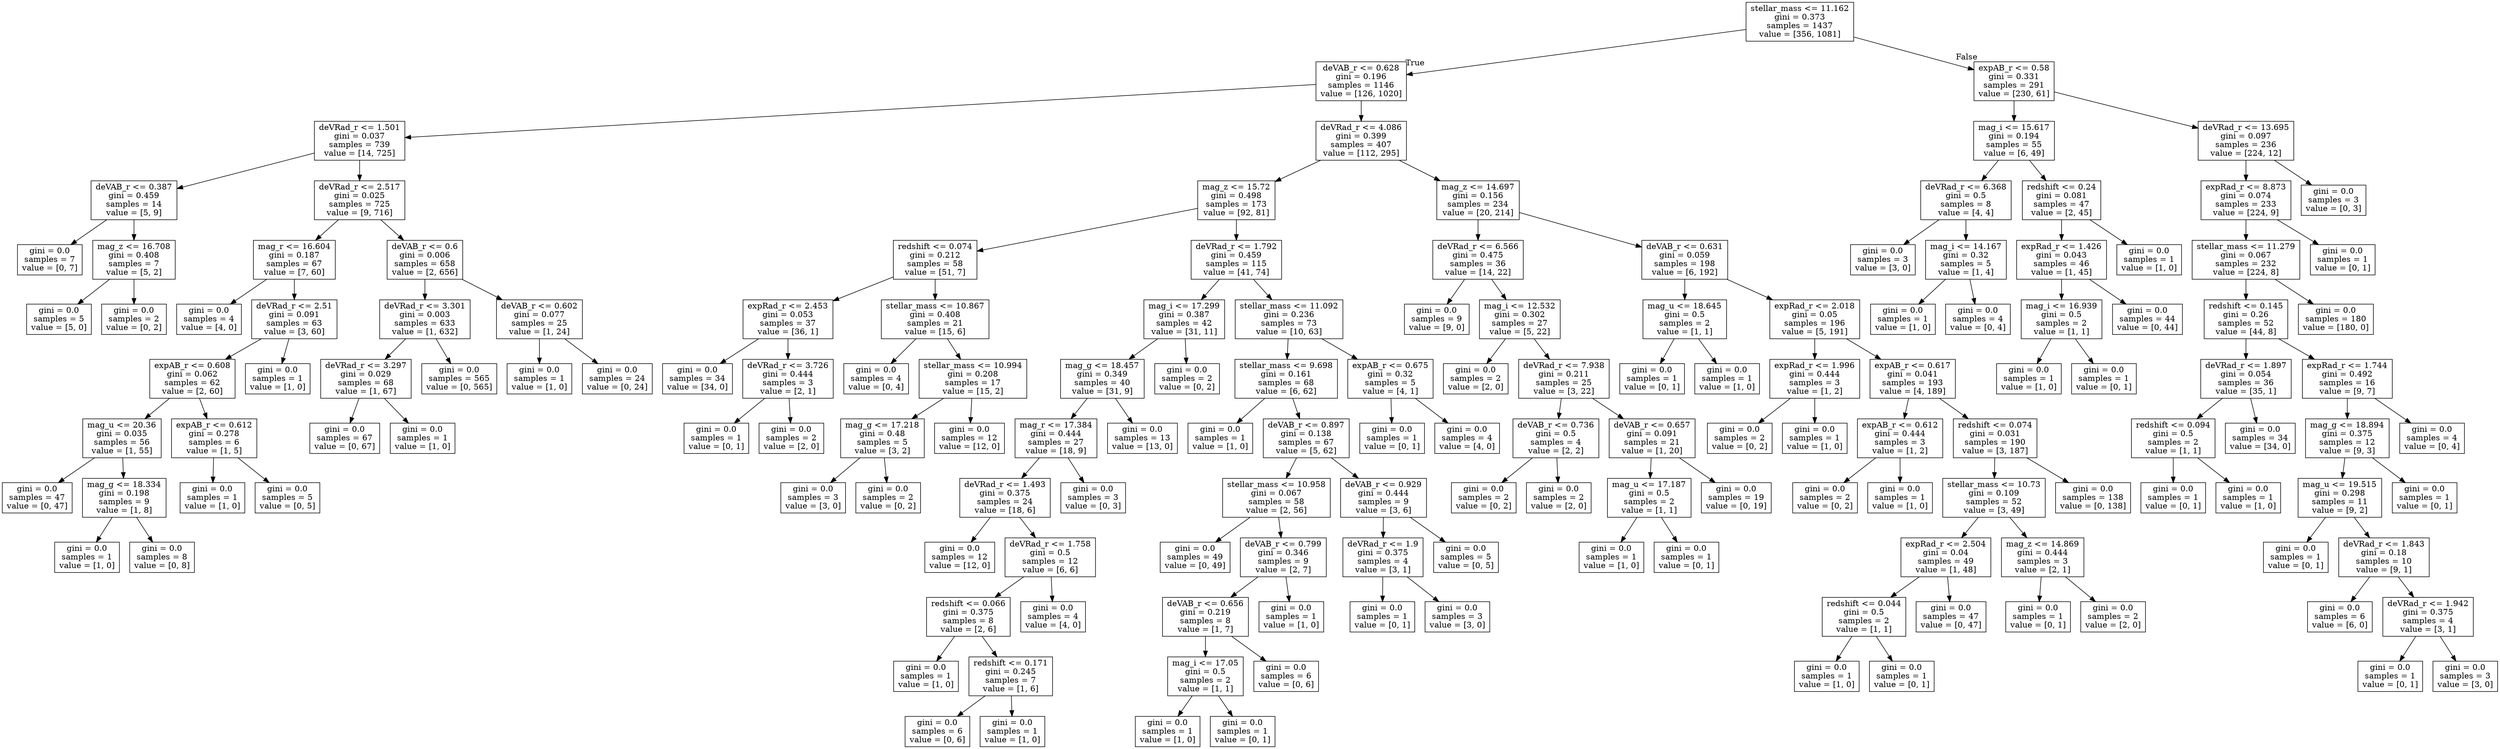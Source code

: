 digraph Tree {
node [shape=box] ;
0 [label="stellar_mass <= 11.162\ngini = 0.373\nsamples = 1437\nvalue = [356, 1081]"] ;
1 [label="deVAB_r <= 0.628\ngini = 0.196\nsamples = 1146\nvalue = [126, 1020]"] ;
0 -> 1 [labeldistance=2.5, labelangle=45, headlabel="True"] ;
2 [label="deVRad_r <= 1.501\ngini = 0.037\nsamples = 739\nvalue = [14, 725]"] ;
1 -> 2 ;
3 [label="deVAB_r <= 0.387\ngini = 0.459\nsamples = 14\nvalue = [5, 9]"] ;
2 -> 3 ;
4 [label="gini = 0.0\nsamples = 7\nvalue = [0, 7]"] ;
3 -> 4 ;
5 [label="mag_z <= 16.708\ngini = 0.408\nsamples = 7\nvalue = [5, 2]"] ;
3 -> 5 ;
6 [label="gini = 0.0\nsamples = 5\nvalue = [5, 0]"] ;
5 -> 6 ;
7 [label="gini = 0.0\nsamples = 2\nvalue = [0, 2]"] ;
5 -> 7 ;
8 [label="deVRad_r <= 2.517\ngini = 0.025\nsamples = 725\nvalue = [9, 716]"] ;
2 -> 8 ;
9 [label="mag_r <= 16.604\ngini = 0.187\nsamples = 67\nvalue = [7, 60]"] ;
8 -> 9 ;
10 [label="gini = 0.0\nsamples = 4\nvalue = [4, 0]"] ;
9 -> 10 ;
11 [label="deVRad_r <= 2.51\ngini = 0.091\nsamples = 63\nvalue = [3, 60]"] ;
9 -> 11 ;
12 [label="expAB_r <= 0.608\ngini = 0.062\nsamples = 62\nvalue = [2, 60]"] ;
11 -> 12 ;
13 [label="mag_u <= 20.36\ngini = 0.035\nsamples = 56\nvalue = [1, 55]"] ;
12 -> 13 ;
14 [label="gini = 0.0\nsamples = 47\nvalue = [0, 47]"] ;
13 -> 14 ;
15 [label="mag_g <= 18.334\ngini = 0.198\nsamples = 9\nvalue = [1, 8]"] ;
13 -> 15 ;
16 [label="gini = 0.0\nsamples = 1\nvalue = [1, 0]"] ;
15 -> 16 ;
17 [label="gini = 0.0\nsamples = 8\nvalue = [0, 8]"] ;
15 -> 17 ;
18 [label="expAB_r <= 0.612\ngini = 0.278\nsamples = 6\nvalue = [1, 5]"] ;
12 -> 18 ;
19 [label="gini = 0.0\nsamples = 1\nvalue = [1, 0]"] ;
18 -> 19 ;
20 [label="gini = 0.0\nsamples = 5\nvalue = [0, 5]"] ;
18 -> 20 ;
21 [label="gini = 0.0\nsamples = 1\nvalue = [1, 0]"] ;
11 -> 21 ;
22 [label="deVAB_r <= 0.6\ngini = 0.006\nsamples = 658\nvalue = [2, 656]"] ;
8 -> 22 ;
23 [label="deVRad_r <= 3.301\ngini = 0.003\nsamples = 633\nvalue = [1, 632]"] ;
22 -> 23 ;
24 [label="deVRad_r <= 3.297\ngini = 0.029\nsamples = 68\nvalue = [1, 67]"] ;
23 -> 24 ;
25 [label="gini = 0.0\nsamples = 67\nvalue = [0, 67]"] ;
24 -> 25 ;
26 [label="gini = 0.0\nsamples = 1\nvalue = [1, 0]"] ;
24 -> 26 ;
27 [label="gini = 0.0\nsamples = 565\nvalue = [0, 565]"] ;
23 -> 27 ;
28 [label="deVAB_r <= 0.602\ngini = 0.077\nsamples = 25\nvalue = [1, 24]"] ;
22 -> 28 ;
29 [label="gini = 0.0\nsamples = 1\nvalue = [1, 0]"] ;
28 -> 29 ;
30 [label="gini = 0.0\nsamples = 24\nvalue = [0, 24]"] ;
28 -> 30 ;
31 [label="deVRad_r <= 4.086\ngini = 0.399\nsamples = 407\nvalue = [112, 295]"] ;
1 -> 31 ;
32 [label="mag_z <= 15.72\ngini = 0.498\nsamples = 173\nvalue = [92, 81]"] ;
31 -> 32 ;
33 [label="redshift <= 0.074\ngini = 0.212\nsamples = 58\nvalue = [51, 7]"] ;
32 -> 33 ;
34 [label="expRad_r <= 2.453\ngini = 0.053\nsamples = 37\nvalue = [36, 1]"] ;
33 -> 34 ;
35 [label="gini = 0.0\nsamples = 34\nvalue = [34, 0]"] ;
34 -> 35 ;
36 [label="deVRad_r <= 3.726\ngini = 0.444\nsamples = 3\nvalue = [2, 1]"] ;
34 -> 36 ;
37 [label="gini = 0.0\nsamples = 1\nvalue = [0, 1]"] ;
36 -> 37 ;
38 [label="gini = 0.0\nsamples = 2\nvalue = [2, 0]"] ;
36 -> 38 ;
39 [label="stellar_mass <= 10.867\ngini = 0.408\nsamples = 21\nvalue = [15, 6]"] ;
33 -> 39 ;
40 [label="gini = 0.0\nsamples = 4\nvalue = [0, 4]"] ;
39 -> 40 ;
41 [label="stellar_mass <= 10.994\ngini = 0.208\nsamples = 17\nvalue = [15, 2]"] ;
39 -> 41 ;
42 [label="mag_g <= 17.218\ngini = 0.48\nsamples = 5\nvalue = [3, 2]"] ;
41 -> 42 ;
43 [label="gini = 0.0\nsamples = 3\nvalue = [3, 0]"] ;
42 -> 43 ;
44 [label="gini = 0.0\nsamples = 2\nvalue = [0, 2]"] ;
42 -> 44 ;
45 [label="gini = 0.0\nsamples = 12\nvalue = [12, 0]"] ;
41 -> 45 ;
46 [label="deVRad_r <= 1.792\ngini = 0.459\nsamples = 115\nvalue = [41, 74]"] ;
32 -> 46 ;
47 [label="mag_i <= 17.299\ngini = 0.387\nsamples = 42\nvalue = [31, 11]"] ;
46 -> 47 ;
48 [label="mag_g <= 18.457\ngini = 0.349\nsamples = 40\nvalue = [31, 9]"] ;
47 -> 48 ;
49 [label="mag_r <= 17.384\ngini = 0.444\nsamples = 27\nvalue = [18, 9]"] ;
48 -> 49 ;
50 [label="deVRad_r <= 1.493\ngini = 0.375\nsamples = 24\nvalue = [18, 6]"] ;
49 -> 50 ;
51 [label="gini = 0.0\nsamples = 12\nvalue = [12, 0]"] ;
50 -> 51 ;
52 [label="deVRad_r <= 1.758\ngini = 0.5\nsamples = 12\nvalue = [6, 6]"] ;
50 -> 52 ;
53 [label="redshift <= 0.066\ngini = 0.375\nsamples = 8\nvalue = [2, 6]"] ;
52 -> 53 ;
54 [label="gini = 0.0\nsamples = 1\nvalue = [1, 0]"] ;
53 -> 54 ;
55 [label="redshift <= 0.171\ngini = 0.245\nsamples = 7\nvalue = [1, 6]"] ;
53 -> 55 ;
56 [label="gini = 0.0\nsamples = 6\nvalue = [0, 6]"] ;
55 -> 56 ;
57 [label="gini = 0.0\nsamples = 1\nvalue = [1, 0]"] ;
55 -> 57 ;
58 [label="gini = 0.0\nsamples = 4\nvalue = [4, 0]"] ;
52 -> 58 ;
59 [label="gini = 0.0\nsamples = 3\nvalue = [0, 3]"] ;
49 -> 59 ;
60 [label="gini = 0.0\nsamples = 13\nvalue = [13, 0]"] ;
48 -> 60 ;
61 [label="gini = 0.0\nsamples = 2\nvalue = [0, 2]"] ;
47 -> 61 ;
62 [label="stellar_mass <= 11.092\ngini = 0.236\nsamples = 73\nvalue = [10, 63]"] ;
46 -> 62 ;
63 [label="stellar_mass <= 9.698\ngini = 0.161\nsamples = 68\nvalue = [6, 62]"] ;
62 -> 63 ;
64 [label="gini = 0.0\nsamples = 1\nvalue = [1, 0]"] ;
63 -> 64 ;
65 [label="deVAB_r <= 0.897\ngini = 0.138\nsamples = 67\nvalue = [5, 62]"] ;
63 -> 65 ;
66 [label="stellar_mass <= 10.958\ngini = 0.067\nsamples = 58\nvalue = [2, 56]"] ;
65 -> 66 ;
67 [label="gini = 0.0\nsamples = 49\nvalue = [0, 49]"] ;
66 -> 67 ;
68 [label="deVAB_r <= 0.799\ngini = 0.346\nsamples = 9\nvalue = [2, 7]"] ;
66 -> 68 ;
69 [label="deVAB_r <= 0.656\ngini = 0.219\nsamples = 8\nvalue = [1, 7]"] ;
68 -> 69 ;
70 [label="mag_i <= 17.05\ngini = 0.5\nsamples = 2\nvalue = [1, 1]"] ;
69 -> 70 ;
71 [label="gini = 0.0\nsamples = 1\nvalue = [1, 0]"] ;
70 -> 71 ;
72 [label="gini = 0.0\nsamples = 1\nvalue = [0, 1]"] ;
70 -> 72 ;
73 [label="gini = 0.0\nsamples = 6\nvalue = [0, 6]"] ;
69 -> 73 ;
74 [label="gini = 0.0\nsamples = 1\nvalue = [1, 0]"] ;
68 -> 74 ;
75 [label="deVAB_r <= 0.929\ngini = 0.444\nsamples = 9\nvalue = [3, 6]"] ;
65 -> 75 ;
76 [label="deVRad_r <= 1.9\ngini = 0.375\nsamples = 4\nvalue = [3, 1]"] ;
75 -> 76 ;
77 [label="gini = 0.0\nsamples = 1\nvalue = [0, 1]"] ;
76 -> 77 ;
78 [label="gini = 0.0\nsamples = 3\nvalue = [3, 0]"] ;
76 -> 78 ;
79 [label="gini = 0.0\nsamples = 5\nvalue = [0, 5]"] ;
75 -> 79 ;
80 [label="expAB_r <= 0.675\ngini = 0.32\nsamples = 5\nvalue = [4, 1]"] ;
62 -> 80 ;
81 [label="gini = 0.0\nsamples = 1\nvalue = [0, 1]"] ;
80 -> 81 ;
82 [label="gini = 0.0\nsamples = 4\nvalue = [4, 0]"] ;
80 -> 82 ;
83 [label="mag_z <= 14.697\ngini = 0.156\nsamples = 234\nvalue = [20, 214]"] ;
31 -> 83 ;
84 [label="deVRad_r <= 6.566\ngini = 0.475\nsamples = 36\nvalue = [14, 22]"] ;
83 -> 84 ;
85 [label="gini = 0.0\nsamples = 9\nvalue = [9, 0]"] ;
84 -> 85 ;
86 [label="mag_i <= 12.532\ngini = 0.302\nsamples = 27\nvalue = [5, 22]"] ;
84 -> 86 ;
87 [label="gini = 0.0\nsamples = 2\nvalue = [2, 0]"] ;
86 -> 87 ;
88 [label="deVRad_r <= 7.938\ngini = 0.211\nsamples = 25\nvalue = [3, 22]"] ;
86 -> 88 ;
89 [label="deVAB_r <= 0.736\ngini = 0.5\nsamples = 4\nvalue = [2, 2]"] ;
88 -> 89 ;
90 [label="gini = 0.0\nsamples = 2\nvalue = [0, 2]"] ;
89 -> 90 ;
91 [label="gini = 0.0\nsamples = 2\nvalue = [2, 0]"] ;
89 -> 91 ;
92 [label="deVAB_r <= 0.657\ngini = 0.091\nsamples = 21\nvalue = [1, 20]"] ;
88 -> 92 ;
93 [label="mag_u <= 17.187\ngini = 0.5\nsamples = 2\nvalue = [1, 1]"] ;
92 -> 93 ;
94 [label="gini = 0.0\nsamples = 1\nvalue = [1, 0]"] ;
93 -> 94 ;
95 [label="gini = 0.0\nsamples = 1\nvalue = [0, 1]"] ;
93 -> 95 ;
96 [label="gini = 0.0\nsamples = 19\nvalue = [0, 19]"] ;
92 -> 96 ;
97 [label="deVAB_r <= 0.631\ngini = 0.059\nsamples = 198\nvalue = [6, 192]"] ;
83 -> 97 ;
98 [label="mag_u <= 18.645\ngini = 0.5\nsamples = 2\nvalue = [1, 1]"] ;
97 -> 98 ;
99 [label="gini = 0.0\nsamples = 1\nvalue = [0, 1]"] ;
98 -> 99 ;
100 [label="gini = 0.0\nsamples = 1\nvalue = [1, 0]"] ;
98 -> 100 ;
101 [label="expRad_r <= 2.018\ngini = 0.05\nsamples = 196\nvalue = [5, 191]"] ;
97 -> 101 ;
102 [label="expRad_r <= 1.996\ngini = 0.444\nsamples = 3\nvalue = [1, 2]"] ;
101 -> 102 ;
103 [label="gini = 0.0\nsamples = 2\nvalue = [0, 2]"] ;
102 -> 103 ;
104 [label="gini = 0.0\nsamples = 1\nvalue = [1, 0]"] ;
102 -> 104 ;
105 [label="expAB_r <= 0.617\ngini = 0.041\nsamples = 193\nvalue = [4, 189]"] ;
101 -> 105 ;
106 [label="expAB_r <= 0.612\ngini = 0.444\nsamples = 3\nvalue = [1, 2]"] ;
105 -> 106 ;
107 [label="gini = 0.0\nsamples = 2\nvalue = [0, 2]"] ;
106 -> 107 ;
108 [label="gini = 0.0\nsamples = 1\nvalue = [1, 0]"] ;
106 -> 108 ;
109 [label="redshift <= 0.074\ngini = 0.031\nsamples = 190\nvalue = [3, 187]"] ;
105 -> 109 ;
110 [label="stellar_mass <= 10.73\ngini = 0.109\nsamples = 52\nvalue = [3, 49]"] ;
109 -> 110 ;
111 [label="expRad_r <= 2.504\ngini = 0.04\nsamples = 49\nvalue = [1, 48]"] ;
110 -> 111 ;
112 [label="redshift <= 0.044\ngini = 0.5\nsamples = 2\nvalue = [1, 1]"] ;
111 -> 112 ;
113 [label="gini = 0.0\nsamples = 1\nvalue = [1, 0]"] ;
112 -> 113 ;
114 [label="gini = 0.0\nsamples = 1\nvalue = [0, 1]"] ;
112 -> 114 ;
115 [label="gini = 0.0\nsamples = 47\nvalue = [0, 47]"] ;
111 -> 115 ;
116 [label="mag_z <= 14.869\ngini = 0.444\nsamples = 3\nvalue = [2, 1]"] ;
110 -> 116 ;
117 [label="gini = 0.0\nsamples = 1\nvalue = [0, 1]"] ;
116 -> 117 ;
118 [label="gini = 0.0\nsamples = 2\nvalue = [2, 0]"] ;
116 -> 118 ;
119 [label="gini = 0.0\nsamples = 138\nvalue = [0, 138]"] ;
109 -> 119 ;
120 [label="expAB_r <= 0.58\ngini = 0.331\nsamples = 291\nvalue = [230, 61]"] ;
0 -> 120 [labeldistance=2.5, labelangle=-45, headlabel="False"] ;
121 [label="mag_i <= 15.617\ngini = 0.194\nsamples = 55\nvalue = [6, 49]"] ;
120 -> 121 ;
122 [label="deVRad_r <= 6.368\ngini = 0.5\nsamples = 8\nvalue = [4, 4]"] ;
121 -> 122 ;
123 [label="gini = 0.0\nsamples = 3\nvalue = [3, 0]"] ;
122 -> 123 ;
124 [label="mag_i <= 14.167\ngini = 0.32\nsamples = 5\nvalue = [1, 4]"] ;
122 -> 124 ;
125 [label="gini = 0.0\nsamples = 1\nvalue = [1, 0]"] ;
124 -> 125 ;
126 [label="gini = 0.0\nsamples = 4\nvalue = [0, 4]"] ;
124 -> 126 ;
127 [label="redshift <= 0.24\ngini = 0.081\nsamples = 47\nvalue = [2, 45]"] ;
121 -> 127 ;
128 [label="expRad_r <= 1.426\ngini = 0.043\nsamples = 46\nvalue = [1, 45]"] ;
127 -> 128 ;
129 [label="mag_i <= 16.939\ngini = 0.5\nsamples = 2\nvalue = [1, 1]"] ;
128 -> 129 ;
130 [label="gini = 0.0\nsamples = 1\nvalue = [1, 0]"] ;
129 -> 130 ;
131 [label="gini = 0.0\nsamples = 1\nvalue = [0, 1]"] ;
129 -> 131 ;
132 [label="gini = 0.0\nsamples = 44\nvalue = [0, 44]"] ;
128 -> 132 ;
133 [label="gini = 0.0\nsamples = 1\nvalue = [1, 0]"] ;
127 -> 133 ;
134 [label="deVRad_r <= 13.695\ngini = 0.097\nsamples = 236\nvalue = [224, 12]"] ;
120 -> 134 ;
135 [label="expRad_r <= 8.873\ngini = 0.074\nsamples = 233\nvalue = [224, 9]"] ;
134 -> 135 ;
136 [label="stellar_mass <= 11.279\ngini = 0.067\nsamples = 232\nvalue = [224, 8]"] ;
135 -> 136 ;
137 [label="redshift <= 0.145\ngini = 0.26\nsamples = 52\nvalue = [44, 8]"] ;
136 -> 137 ;
138 [label="deVRad_r <= 1.897\ngini = 0.054\nsamples = 36\nvalue = [35, 1]"] ;
137 -> 138 ;
139 [label="redshift <= 0.094\ngini = 0.5\nsamples = 2\nvalue = [1, 1]"] ;
138 -> 139 ;
140 [label="gini = 0.0\nsamples = 1\nvalue = [0, 1]"] ;
139 -> 140 ;
141 [label="gini = 0.0\nsamples = 1\nvalue = [1, 0]"] ;
139 -> 141 ;
142 [label="gini = 0.0\nsamples = 34\nvalue = [34, 0]"] ;
138 -> 142 ;
143 [label="expRad_r <= 1.744\ngini = 0.492\nsamples = 16\nvalue = [9, 7]"] ;
137 -> 143 ;
144 [label="mag_g <= 18.894\ngini = 0.375\nsamples = 12\nvalue = [9, 3]"] ;
143 -> 144 ;
145 [label="mag_u <= 19.515\ngini = 0.298\nsamples = 11\nvalue = [9, 2]"] ;
144 -> 145 ;
146 [label="gini = 0.0\nsamples = 1\nvalue = [0, 1]"] ;
145 -> 146 ;
147 [label="deVRad_r <= 1.843\ngini = 0.18\nsamples = 10\nvalue = [9, 1]"] ;
145 -> 147 ;
148 [label="gini = 0.0\nsamples = 6\nvalue = [6, 0]"] ;
147 -> 148 ;
149 [label="deVRad_r <= 1.942\ngini = 0.375\nsamples = 4\nvalue = [3, 1]"] ;
147 -> 149 ;
150 [label="gini = 0.0\nsamples = 1\nvalue = [0, 1]"] ;
149 -> 150 ;
151 [label="gini = 0.0\nsamples = 3\nvalue = [3, 0]"] ;
149 -> 151 ;
152 [label="gini = 0.0\nsamples = 1\nvalue = [0, 1]"] ;
144 -> 152 ;
153 [label="gini = 0.0\nsamples = 4\nvalue = [0, 4]"] ;
143 -> 153 ;
154 [label="gini = 0.0\nsamples = 180\nvalue = [180, 0]"] ;
136 -> 154 ;
155 [label="gini = 0.0\nsamples = 1\nvalue = [0, 1]"] ;
135 -> 155 ;
156 [label="gini = 0.0\nsamples = 3\nvalue = [0, 3]"] ;
134 -> 156 ;
}